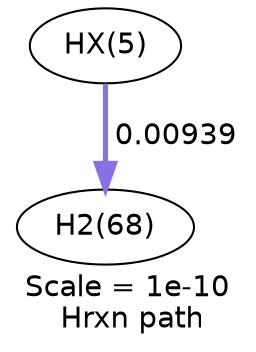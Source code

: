 digraph reaction_paths {
center=1;
s22 -> s8[fontname="Helvetica", style="setlinewidth(2.48)", arrowsize=1.24, color="0.7, 0.509, 0.9"
, label=" 0.00939"];
s8 [ fontname="Helvetica", label="H2(68)"];
s22 [ fontname="Helvetica", label="HX(5)"];
 label = "Scale = 1e-10\l Hrxn path";
 fontname = "Helvetica";
}
